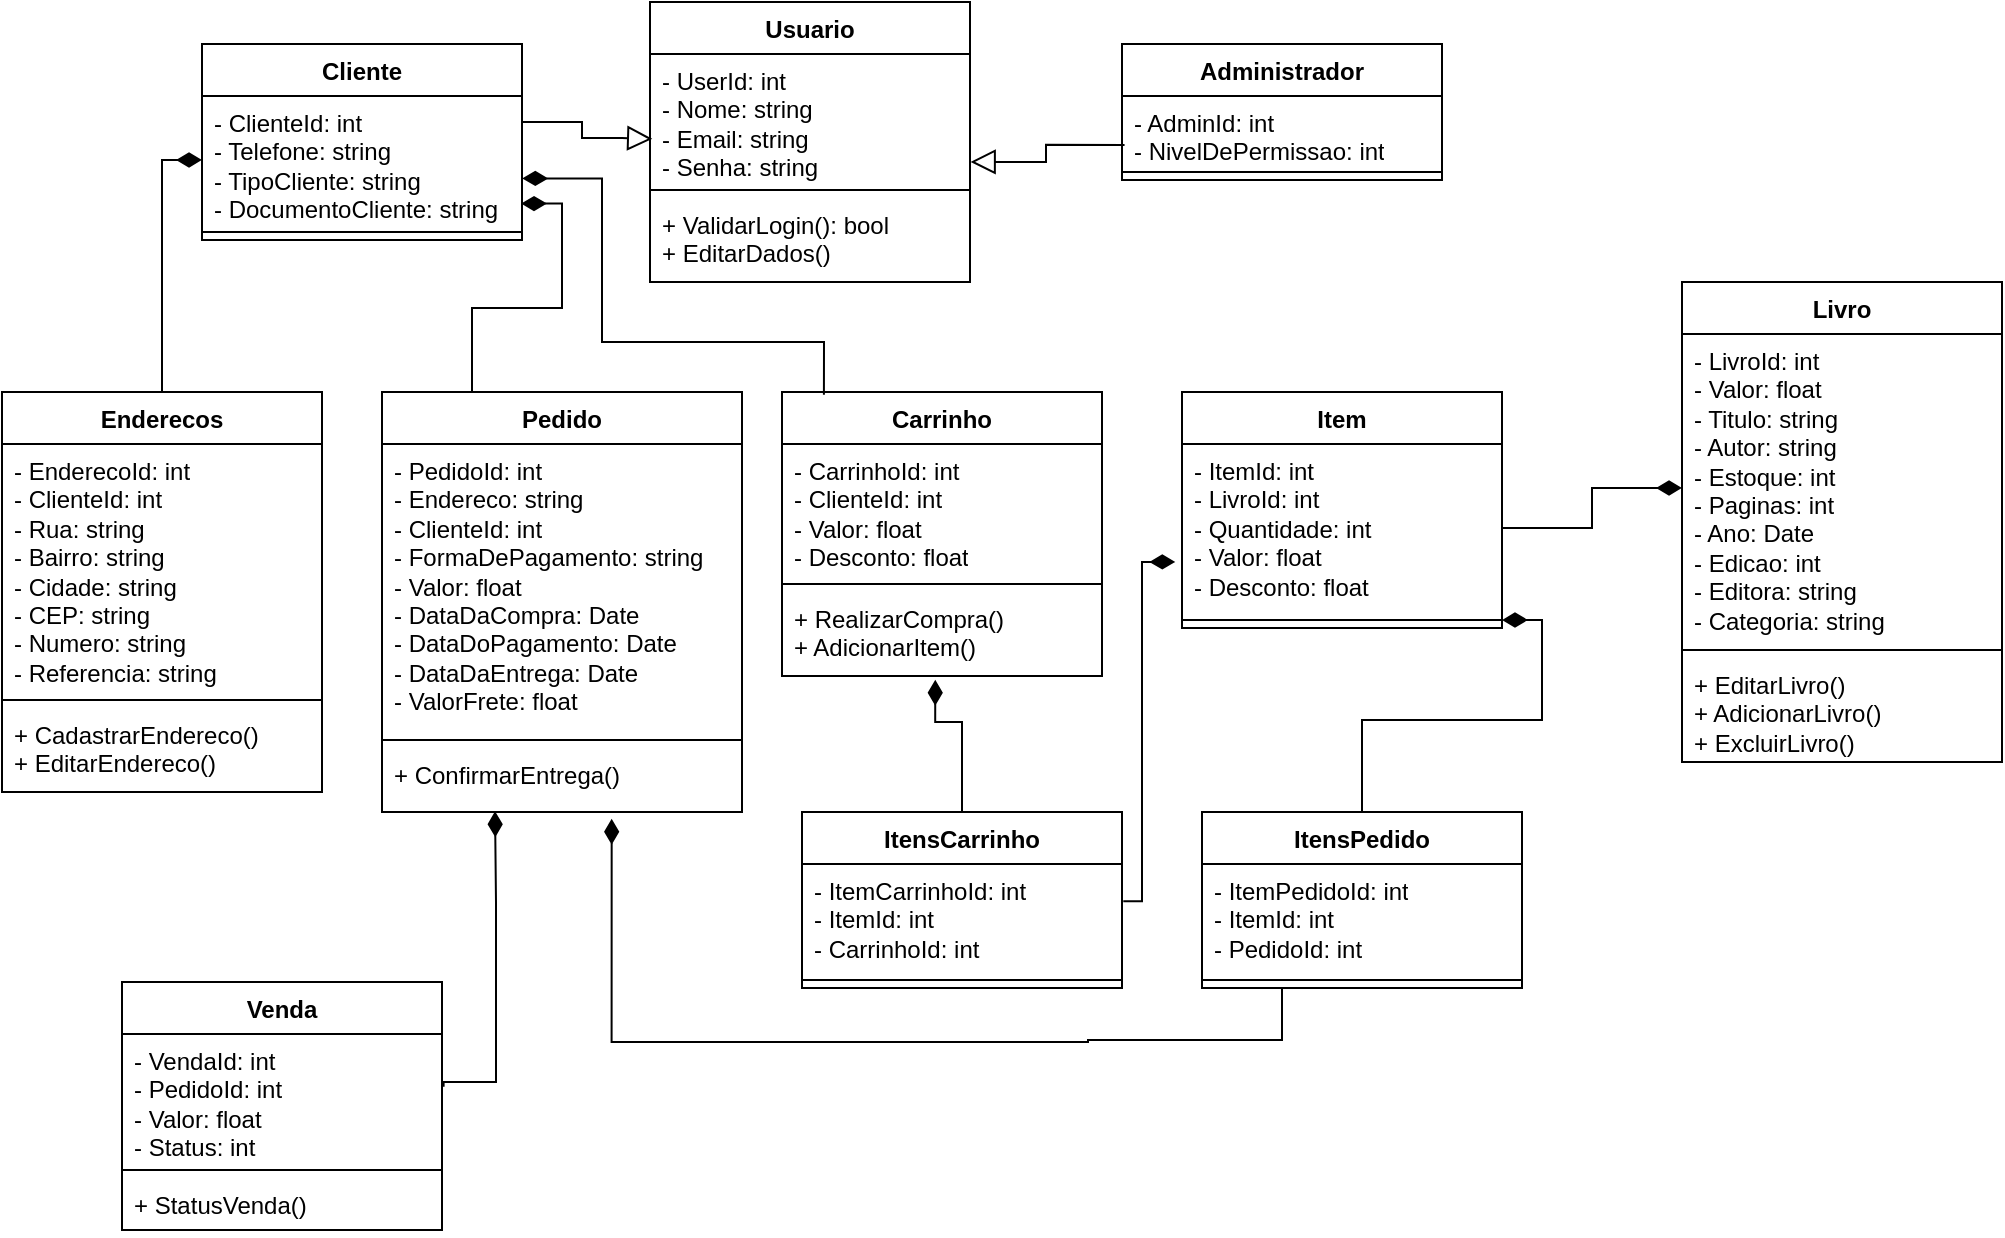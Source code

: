 <mxfile version="26.0.16">
  <diagram name="Página-1" id="OwVHWcwUin1mjKh2-AoP">
    <mxGraphModel dx="1163" dy="636" grid="1" gridSize="10" guides="1" tooltips="1" connect="1" arrows="1" fold="1" page="1" pageScale="1" pageWidth="827" pageHeight="1169" math="0" shadow="0">
      <root>
        <mxCell id="0" />
        <mxCell id="1" parent="0" />
        <mxCell id="yG5YQYE93SqYfyIJNKm7-5" value="Usuario" style="swimlane;fontStyle=1;align=center;verticalAlign=top;childLayout=stackLayout;horizontal=1;startSize=26;horizontalStack=0;resizeParent=1;resizeParentMax=0;resizeLast=0;collapsible=1;marginBottom=0;whiteSpace=wrap;html=1;" vertex="1" parent="1">
          <mxGeometry x="334" y="50" width="160" height="140" as="geometry" />
        </mxCell>
        <mxCell id="yG5YQYE93SqYfyIJNKm7-6" value="- UserId: int&lt;div&gt;- Nome: string&lt;br&gt;&lt;div&gt;- Email: string&lt;/div&gt;&lt;div&gt;- Senha: string&lt;/div&gt;&lt;div&gt;- TipoDaConta: int&lt;/div&gt;&lt;/div&gt;" style="text;strokeColor=none;fillColor=none;align=left;verticalAlign=top;spacingLeft=4;spacingRight=4;overflow=hidden;rotatable=0;points=[[0,0.5],[1,0.5]];portConstraint=eastwest;whiteSpace=wrap;html=1;" vertex="1" parent="yG5YQYE93SqYfyIJNKm7-5">
          <mxGeometry y="26" width="160" height="64" as="geometry" />
        </mxCell>
        <mxCell id="yG5YQYE93SqYfyIJNKm7-7" value="" style="line;strokeWidth=1;fillColor=none;align=left;verticalAlign=middle;spacingTop=-1;spacingLeft=3;spacingRight=3;rotatable=0;labelPosition=right;points=[];portConstraint=eastwest;strokeColor=inherit;" vertex="1" parent="yG5YQYE93SqYfyIJNKm7-5">
          <mxGeometry y="90" width="160" height="8" as="geometry" />
        </mxCell>
        <mxCell id="yG5YQYE93SqYfyIJNKm7-8" value="+ ValidarLogin(): bool&lt;div&gt;+&amp;nbsp;&lt;span style=&quot;background-color: transparent; color: light-dark(rgb(0, 0, 0), rgb(255, 255, 255));&quot;&gt;EditarDados()&lt;/span&gt;&lt;/div&gt;" style="text;strokeColor=none;fillColor=none;align=left;verticalAlign=top;spacingLeft=4;spacingRight=4;overflow=hidden;rotatable=0;points=[[0,0.5],[1,0.5]];portConstraint=eastwest;whiteSpace=wrap;html=1;" vertex="1" parent="yG5YQYE93SqYfyIJNKm7-5">
          <mxGeometry y="98" width="160" height="42" as="geometry" />
        </mxCell>
        <mxCell id="yG5YQYE93SqYfyIJNKm7-9" value="Cliente" style="swimlane;fontStyle=1;align=center;verticalAlign=top;childLayout=stackLayout;horizontal=1;startSize=26;horizontalStack=0;resizeParent=1;resizeParentMax=0;resizeLast=0;collapsible=1;marginBottom=0;whiteSpace=wrap;html=1;" vertex="1" parent="1">
          <mxGeometry x="110" y="71" width="160" height="98" as="geometry" />
        </mxCell>
        <mxCell id="yG5YQYE93SqYfyIJNKm7-10" value="- ClienteId: int&lt;div&gt;- Telefone: string&lt;/div&gt;&lt;div&gt;- TipoCliente: string&lt;/div&gt;&lt;div&gt;- DocumentoCliente: string&lt;/div&gt;" style="text;strokeColor=none;fillColor=none;align=left;verticalAlign=top;spacingLeft=4;spacingRight=4;overflow=hidden;rotatable=0;points=[[0,0.5],[1,0.5]];portConstraint=eastwest;whiteSpace=wrap;html=1;" vertex="1" parent="yG5YQYE93SqYfyIJNKm7-9">
          <mxGeometry y="26" width="160" height="64" as="geometry" />
        </mxCell>
        <mxCell id="yG5YQYE93SqYfyIJNKm7-11" value="" style="line;strokeWidth=1;fillColor=none;align=left;verticalAlign=middle;spacingTop=-1;spacingLeft=3;spacingRight=3;rotatable=0;labelPosition=right;points=[];portConstraint=eastwest;strokeColor=inherit;" vertex="1" parent="yG5YQYE93SqYfyIJNKm7-9">
          <mxGeometry y="90" width="160" height="8" as="geometry" />
        </mxCell>
        <mxCell id="yG5YQYE93SqYfyIJNKm7-13" value="Pedido" style="swimlane;fontStyle=1;align=center;verticalAlign=top;childLayout=stackLayout;horizontal=1;startSize=26;horizontalStack=0;resizeParent=1;resizeParentMax=0;resizeLast=0;collapsible=1;marginBottom=0;whiteSpace=wrap;html=1;" vertex="1" parent="1">
          <mxGeometry x="200" y="245" width="180" height="210" as="geometry" />
        </mxCell>
        <mxCell id="yG5YQYE93SqYfyIJNKm7-14" value="- PedidoId: int&lt;div&gt;- Endereco: string&lt;/div&gt;&lt;div&gt;- ClienteId: int&lt;/div&gt;&lt;div&gt;- FormaDePagamento: string&lt;/div&gt;&lt;div&gt;- Valor: float&lt;/div&gt;&lt;div&gt;- DataDaCompra: Date&lt;/div&gt;&lt;div&gt;- DataDoPagamento: Date&lt;/div&gt;&lt;div&gt;- DataDaEntrega: Date&lt;/div&gt;&lt;div&gt;- ValorFrete: float&lt;/div&gt;" style="text;strokeColor=none;fillColor=none;align=left;verticalAlign=top;spacingLeft=4;spacingRight=4;overflow=hidden;rotatable=0;points=[[0,0.5],[1,0.5]];portConstraint=eastwest;whiteSpace=wrap;html=1;" vertex="1" parent="yG5YQYE93SqYfyIJNKm7-13">
          <mxGeometry y="26" width="180" height="144" as="geometry" />
        </mxCell>
        <mxCell id="yG5YQYE93SqYfyIJNKm7-15" value="" style="line;strokeWidth=1;fillColor=none;align=left;verticalAlign=middle;spacingTop=-1;spacingLeft=3;spacingRight=3;rotatable=0;labelPosition=right;points=[];portConstraint=eastwest;strokeColor=inherit;" vertex="1" parent="yG5YQYE93SqYfyIJNKm7-13">
          <mxGeometry y="170" width="180" height="8" as="geometry" />
        </mxCell>
        <mxCell id="yG5YQYE93SqYfyIJNKm7-16" value="+ ConfirmarEntrega()" style="text;strokeColor=none;fillColor=none;align=left;verticalAlign=top;spacingLeft=4;spacingRight=4;overflow=hidden;rotatable=0;points=[[0,0.5],[1,0.5]];portConstraint=eastwest;whiteSpace=wrap;html=1;" vertex="1" parent="yG5YQYE93SqYfyIJNKm7-13">
          <mxGeometry y="178" width="180" height="32" as="geometry" />
        </mxCell>
        <mxCell id="yG5YQYE93SqYfyIJNKm7-53" value="" style="edgeStyle=orthogonalEdgeStyle;rounded=0;orthogonalLoop=1;jettySize=auto;html=1;entryX=0;entryY=0.5;entryDx=0;entryDy=0;endArrow=diamondThin;endFill=1;strokeWidth=1;endSize=10;" edge="1" parent="1" source="yG5YQYE93SqYfyIJNKm7-17" target="yG5YQYE93SqYfyIJNKm7-10">
          <mxGeometry relative="1" as="geometry" />
        </mxCell>
        <mxCell id="yG5YQYE93SqYfyIJNKm7-17" value="Enderecos" style="swimlane;fontStyle=1;align=center;verticalAlign=top;childLayout=stackLayout;horizontal=1;startSize=26;horizontalStack=0;resizeParent=1;resizeParentMax=0;resizeLast=0;collapsible=1;marginBottom=0;whiteSpace=wrap;html=1;" vertex="1" parent="1">
          <mxGeometry x="10" y="245" width="160" height="200" as="geometry" />
        </mxCell>
        <mxCell id="yG5YQYE93SqYfyIJNKm7-18" value="- EnderecoId: int&lt;div&gt;- ClienteId: int&lt;br&gt;&lt;div&gt;- Rua: string&lt;/div&gt;&lt;div&gt;- Bairro: string&lt;/div&gt;&lt;div&gt;- Cidade: string&lt;/div&gt;&lt;div&gt;- CEP: string&lt;/div&gt;&lt;div&gt;- Numero: string&lt;/div&gt;&lt;div&gt;- Referencia: string&lt;/div&gt;&lt;/div&gt;" style="text;strokeColor=none;fillColor=none;align=left;verticalAlign=top;spacingLeft=4;spacingRight=4;overflow=hidden;rotatable=0;points=[[0,0.5],[1,0.5]];portConstraint=eastwest;whiteSpace=wrap;html=1;" vertex="1" parent="yG5YQYE93SqYfyIJNKm7-17">
          <mxGeometry y="26" width="160" height="124" as="geometry" />
        </mxCell>
        <mxCell id="yG5YQYE93SqYfyIJNKm7-19" value="" style="line;strokeWidth=1;fillColor=none;align=left;verticalAlign=middle;spacingTop=-1;spacingLeft=3;spacingRight=3;rotatable=0;labelPosition=right;points=[];portConstraint=eastwest;strokeColor=inherit;" vertex="1" parent="yG5YQYE93SqYfyIJNKm7-17">
          <mxGeometry y="150" width="160" height="8" as="geometry" />
        </mxCell>
        <mxCell id="yG5YQYE93SqYfyIJNKm7-20" value="+ CadastrarEndereco()&lt;div&gt;+ EditarEndereco()&lt;/div&gt;" style="text;strokeColor=none;fillColor=none;align=left;verticalAlign=top;spacingLeft=4;spacingRight=4;overflow=hidden;rotatable=0;points=[[0,0.5],[1,0.5]];portConstraint=eastwest;whiteSpace=wrap;html=1;" vertex="1" parent="yG5YQYE93SqYfyIJNKm7-17">
          <mxGeometry y="158" width="160" height="42" as="geometry" />
        </mxCell>
        <mxCell id="yG5YQYE93SqYfyIJNKm7-21" value="Venda" style="swimlane;fontStyle=1;align=center;verticalAlign=top;childLayout=stackLayout;horizontal=1;startSize=26;horizontalStack=0;resizeParent=1;resizeParentMax=0;resizeLast=0;collapsible=1;marginBottom=0;whiteSpace=wrap;html=1;" vertex="1" parent="1">
          <mxGeometry x="70" y="540" width="160" height="124" as="geometry" />
        </mxCell>
        <mxCell id="yG5YQYE93SqYfyIJNKm7-22" value="- VendaId: int&lt;div&gt;- PedidoId: int&lt;/div&gt;&lt;div&gt;- Valor: float&lt;/div&gt;&lt;div&gt;- Status: int&lt;/div&gt;" style="text;strokeColor=none;fillColor=none;align=left;verticalAlign=top;spacingLeft=4;spacingRight=4;overflow=hidden;rotatable=0;points=[[0,0.5],[1,0.5]];portConstraint=eastwest;whiteSpace=wrap;html=1;" vertex="1" parent="yG5YQYE93SqYfyIJNKm7-21">
          <mxGeometry y="26" width="160" height="64" as="geometry" />
        </mxCell>
        <mxCell id="yG5YQYE93SqYfyIJNKm7-23" value="" style="line;strokeWidth=1;fillColor=none;align=left;verticalAlign=middle;spacingTop=-1;spacingLeft=3;spacingRight=3;rotatable=0;labelPosition=right;points=[];portConstraint=eastwest;strokeColor=inherit;" vertex="1" parent="yG5YQYE93SqYfyIJNKm7-21">
          <mxGeometry y="90" width="160" height="8" as="geometry" />
        </mxCell>
        <mxCell id="yG5YQYE93SqYfyIJNKm7-24" value="+ StatusVenda()" style="text;strokeColor=none;fillColor=none;align=left;verticalAlign=top;spacingLeft=4;spacingRight=4;overflow=hidden;rotatable=0;points=[[0,0.5],[1,0.5]];portConstraint=eastwest;whiteSpace=wrap;html=1;" vertex="1" parent="yG5YQYE93SqYfyIJNKm7-21">
          <mxGeometry y="98" width="160" height="26" as="geometry" />
        </mxCell>
        <mxCell id="yG5YQYE93SqYfyIJNKm7-25" value="Carrinho" style="swimlane;fontStyle=1;align=center;verticalAlign=top;childLayout=stackLayout;horizontal=1;startSize=26;horizontalStack=0;resizeParent=1;resizeParentMax=0;resizeLast=0;collapsible=1;marginBottom=0;whiteSpace=wrap;html=1;" vertex="1" parent="1">
          <mxGeometry x="400" y="245" width="160" height="142" as="geometry" />
        </mxCell>
        <mxCell id="yG5YQYE93SqYfyIJNKm7-26" value="- CarrinhoId: int&lt;div&gt;- ClienteId: int&lt;br&gt;&lt;div&gt;- Valor: float&lt;/div&gt;&lt;div&gt;- Desconto: float&lt;/div&gt;&lt;/div&gt;" style="text;strokeColor=none;fillColor=none;align=left;verticalAlign=top;spacingLeft=4;spacingRight=4;overflow=hidden;rotatable=0;points=[[0,0.5],[1,0.5]];portConstraint=eastwest;whiteSpace=wrap;html=1;" vertex="1" parent="yG5YQYE93SqYfyIJNKm7-25">
          <mxGeometry y="26" width="160" height="66" as="geometry" />
        </mxCell>
        <mxCell id="yG5YQYE93SqYfyIJNKm7-27" value="" style="line;strokeWidth=1;fillColor=none;align=left;verticalAlign=middle;spacingTop=-1;spacingLeft=3;spacingRight=3;rotatable=0;labelPosition=right;points=[];portConstraint=eastwest;strokeColor=inherit;" vertex="1" parent="yG5YQYE93SqYfyIJNKm7-25">
          <mxGeometry y="92" width="160" height="8" as="geometry" />
        </mxCell>
        <mxCell id="yG5YQYE93SqYfyIJNKm7-28" value="+ RealizarCompra()&lt;div&gt;+ AdicionarItem()&lt;/div&gt;" style="text;strokeColor=none;fillColor=none;align=left;verticalAlign=top;spacingLeft=4;spacingRight=4;overflow=hidden;rotatable=0;points=[[0,0.5],[1,0.5]];portConstraint=eastwest;whiteSpace=wrap;html=1;" vertex="1" parent="yG5YQYE93SqYfyIJNKm7-25">
          <mxGeometry y="100" width="160" height="42" as="geometry" />
        </mxCell>
        <mxCell id="yG5YQYE93SqYfyIJNKm7-33" value="Livro" style="swimlane;fontStyle=1;align=center;verticalAlign=top;childLayout=stackLayout;horizontal=1;startSize=26;horizontalStack=0;resizeParent=1;resizeParentMax=0;resizeLast=0;collapsible=1;marginBottom=0;whiteSpace=wrap;html=1;" vertex="1" parent="1">
          <mxGeometry x="850" y="190" width="160" height="240" as="geometry" />
        </mxCell>
        <mxCell id="yG5YQYE93SqYfyIJNKm7-34" value="- LivroId: int&lt;div&gt;- Valor: float&lt;/div&gt;&lt;div&gt;- Titulo: string&lt;/div&gt;&lt;div&gt;- Autor: string&lt;/div&gt;&lt;div&gt;- Estoque: int&lt;/div&gt;&lt;div&gt;- Paginas: int&lt;/div&gt;&lt;div&gt;- Ano: Date&lt;/div&gt;&lt;div&gt;- Edicao: int&lt;/div&gt;&lt;div&gt;- Editora: string&lt;/div&gt;&lt;div&gt;- Categoria: string&lt;/div&gt;" style="text;strokeColor=none;fillColor=none;align=left;verticalAlign=top;spacingLeft=4;spacingRight=4;overflow=hidden;rotatable=0;points=[[0,0.5],[1,0.5]];portConstraint=eastwest;whiteSpace=wrap;html=1;" vertex="1" parent="yG5YQYE93SqYfyIJNKm7-33">
          <mxGeometry y="26" width="160" height="154" as="geometry" />
        </mxCell>
        <mxCell id="yG5YQYE93SqYfyIJNKm7-35" value="" style="line;strokeWidth=1;fillColor=none;align=left;verticalAlign=middle;spacingTop=-1;spacingLeft=3;spacingRight=3;rotatable=0;labelPosition=right;points=[];portConstraint=eastwest;strokeColor=inherit;" vertex="1" parent="yG5YQYE93SqYfyIJNKm7-33">
          <mxGeometry y="180" width="160" height="8" as="geometry" />
        </mxCell>
        <mxCell id="yG5YQYE93SqYfyIJNKm7-36" value="+ EditarLivro()&lt;div&gt;+ AdicionarLivro()&lt;/div&gt;&lt;div&gt;+ ExcluirLivro()&lt;/div&gt;" style="text;strokeColor=none;fillColor=none;align=left;verticalAlign=top;spacingLeft=4;spacingRight=4;overflow=hidden;rotatable=0;points=[[0,0.5],[1,0.5]];portConstraint=eastwest;whiteSpace=wrap;html=1;" vertex="1" parent="yG5YQYE93SqYfyIJNKm7-33">
          <mxGeometry y="188" width="160" height="52" as="geometry" />
        </mxCell>
        <mxCell id="yG5YQYE93SqYfyIJNKm7-52" value="" style="edgeStyle=orthogonalEdgeStyle;rounded=0;orthogonalLoop=1;jettySize=auto;html=1;endArrow=block;endFill=0;exitX=0.008;exitY=0.719;exitDx=0;exitDy=0;exitPerimeter=0;entryX=1.002;entryY=0.843;entryDx=0;entryDy=0;entryPerimeter=0;endSize=10;" edge="1" parent="1" source="yG5YQYE93SqYfyIJNKm7-38" target="yG5YQYE93SqYfyIJNKm7-6">
          <mxGeometry relative="1" as="geometry" />
        </mxCell>
        <mxCell id="yG5YQYE93SqYfyIJNKm7-37" value="Administrador" style="swimlane;fontStyle=1;align=center;verticalAlign=top;childLayout=stackLayout;horizontal=1;startSize=26;horizontalStack=0;resizeParent=1;resizeParentMax=0;resizeLast=0;collapsible=1;marginBottom=0;whiteSpace=wrap;html=1;" vertex="1" parent="1">
          <mxGeometry x="570" y="71" width="160" height="68" as="geometry" />
        </mxCell>
        <mxCell id="yG5YQYE93SqYfyIJNKm7-38" value="- AdminId: int&lt;div&gt;- NivelDePermissao: int&lt;/div&gt;" style="text;strokeColor=none;fillColor=none;align=left;verticalAlign=top;spacingLeft=4;spacingRight=4;overflow=hidden;rotatable=0;points=[[0,0.5],[1,0.5]];portConstraint=eastwest;whiteSpace=wrap;html=1;" vertex="1" parent="yG5YQYE93SqYfyIJNKm7-37">
          <mxGeometry y="26" width="160" height="34" as="geometry" />
        </mxCell>
        <mxCell id="yG5YQYE93SqYfyIJNKm7-39" value="" style="line;strokeWidth=1;fillColor=none;align=left;verticalAlign=middle;spacingTop=-1;spacingLeft=3;spacingRight=3;rotatable=0;labelPosition=right;points=[];portConstraint=eastwest;strokeColor=inherit;" vertex="1" parent="yG5YQYE93SqYfyIJNKm7-37">
          <mxGeometry y="60" width="160" height="8" as="geometry" />
        </mxCell>
        <mxCell id="yG5YQYE93SqYfyIJNKm7-41" value="Item" style="swimlane;fontStyle=1;align=center;verticalAlign=top;childLayout=stackLayout;horizontal=1;startSize=26;horizontalStack=0;resizeParent=1;resizeParentMax=0;resizeLast=0;collapsible=1;marginBottom=0;whiteSpace=wrap;html=1;" vertex="1" parent="1">
          <mxGeometry x="600" y="245" width="160" height="118" as="geometry" />
        </mxCell>
        <mxCell id="yG5YQYE93SqYfyIJNKm7-42" value="- ItemId: int&lt;div&gt;- LivroId: int&lt;/div&gt;&lt;div&gt;- Quantidade: int&lt;/div&gt;&lt;div&gt;- Valor: float&lt;/div&gt;&lt;div&gt;- Desconto: float&lt;/div&gt;" style="text;strokeColor=none;fillColor=none;align=left;verticalAlign=top;spacingLeft=4;spacingRight=4;overflow=hidden;rotatable=0;points=[[0,0.5],[1,0.5]];portConstraint=eastwest;whiteSpace=wrap;html=1;" vertex="1" parent="yG5YQYE93SqYfyIJNKm7-41">
          <mxGeometry y="26" width="160" height="84" as="geometry" />
        </mxCell>
        <mxCell id="yG5YQYE93SqYfyIJNKm7-43" value="" style="line;strokeWidth=1;fillColor=none;align=left;verticalAlign=middle;spacingTop=-1;spacingLeft=3;spacingRight=3;rotatable=0;labelPosition=right;points=[];portConstraint=eastwest;strokeColor=inherit;" vertex="1" parent="yG5YQYE93SqYfyIJNKm7-41">
          <mxGeometry y="110" width="160" height="8" as="geometry" />
        </mxCell>
        <mxCell id="yG5YQYE93SqYfyIJNKm7-57" value="" style="edgeStyle=orthogonalEdgeStyle;rounded=0;orthogonalLoop=1;jettySize=auto;html=1;entryX=0.479;entryY=1.044;entryDx=0;entryDy=0;entryPerimeter=0;endArrow=diamondThin;endFill=1;endSize=10;" edge="1" parent="1" source="yG5YQYE93SqYfyIJNKm7-45" target="yG5YQYE93SqYfyIJNKm7-28">
          <mxGeometry relative="1" as="geometry">
            <Array as="points">
              <mxPoint x="490" y="410" />
              <mxPoint x="477" y="410" />
            </Array>
          </mxGeometry>
        </mxCell>
        <mxCell id="yG5YQYE93SqYfyIJNKm7-45" value="ItensCarrinho" style="swimlane;fontStyle=1;align=center;verticalAlign=top;childLayout=stackLayout;horizontal=1;startSize=26;horizontalStack=0;resizeParent=1;resizeParentMax=0;resizeLast=0;collapsible=1;marginBottom=0;whiteSpace=wrap;html=1;" vertex="1" parent="1">
          <mxGeometry x="410" y="455" width="160" height="88" as="geometry" />
        </mxCell>
        <mxCell id="yG5YQYE93SqYfyIJNKm7-46" value="- ItemCarrinhoId: int&lt;div&gt;- ItemId: int&lt;/div&gt;&lt;div&gt;- CarrinhoId: int&lt;/div&gt;" style="text;strokeColor=none;fillColor=none;align=left;verticalAlign=top;spacingLeft=4;spacingRight=4;overflow=hidden;rotatable=0;points=[[0,0.5],[1,0.5]];portConstraint=eastwest;whiteSpace=wrap;html=1;" vertex="1" parent="yG5YQYE93SqYfyIJNKm7-45">
          <mxGeometry y="26" width="160" height="54" as="geometry" />
        </mxCell>
        <mxCell id="yG5YQYE93SqYfyIJNKm7-47" value="" style="line;strokeWidth=1;fillColor=none;align=left;verticalAlign=middle;spacingTop=-1;spacingLeft=3;spacingRight=3;rotatable=0;labelPosition=right;points=[];portConstraint=eastwest;strokeColor=inherit;" vertex="1" parent="yG5YQYE93SqYfyIJNKm7-45">
          <mxGeometry y="80" width="160" height="8" as="geometry" />
        </mxCell>
        <mxCell id="yG5YQYE93SqYfyIJNKm7-58" value="" style="edgeStyle=orthogonalEdgeStyle;rounded=0;orthogonalLoop=1;jettySize=auto;html=1;endArrow=diamondThin;endFill=1;endSize=10;" edge="1" parent="1" source="yG5YQYE93SqYfyIJNKm7-48" target="yG5YQYE93SqYfyIJNKm7-43">
          <mxGeometry relative="1" as="geometry" />
        </mxCell>
        <mxCell id="yG5YQYE93SqYfyIJNKm7-48" value="ItensPedido" style="swimlane;fontStyle=1;align=center;verticalAlign=top;childLayout=stackLayout;horizontal=1;startSize=26;horizontalStack=0;resizeParent=1;resizeParentMax=0;resizeLast=0;collapsible=1;marginBottom=0;whiteSpace=wrap;html=1;" vertex="1" parent="1">
          <mxGeometry x="610" y="455" width="160" height="88" as="geometry" />
        </mxCell>
        <mxCell id="yG5YQYE93SqYfyIJNKm7-49" value="- ItemPedidoId: int&lt;div&gt;- ItemId: int&lt;/div&gt;&lt;div&gt;- PedidoId: int&lt;/div&gt;" style="text;strokeColor=none;fillColor=none;align=left;verticalAlign=top;spacingLeft=4;spacingRight=4;overflow=hidden;rotatable=0;points=[[0,0.5],[1,0.5]];portConstraint=eastwest;whiteSpace=wrap;html=1;" vertex="1" parent="yG5YQYE93SqYfyIJNKm7-48">
          <mxGeometry y="26" width="160" height="54" as="geometry" />
        </mxCell>
        <mxCell id="yG5YQYE93SqYfyIJNKm7-50" value="" style="line;strokeWidth=1;fillColor=none;align=left;verticalAlign=middle;spacingTop=-1;spacingLeft=3;spacingRight=3;rotatable=0;labelPosition=right;points=[];portConstraint=eastwest;strokeColor=inherit;" vertex="1" parent="yG5YQYE93SqYfyIJNKm7-48">
          <mxGeometry y="80" width="160" height="8" as="geometry" />
        </mxCell>
        <mxCell id="yG5YQYE93SqYfyIJNKm7-51" value="" style="edgeStyle=orthogonalEdgeStyle;rounded=0;orthogonalLoop=1;jettySize=auto;html=1;endArrow=block;endFill=0;entryX=0.007;entryY=0.663;entryDx=0;entryDy=0;entryPerimeter=0;endSize=10;" edge="1" parent="1" source="yG5YQYE93SqYfyIJNKm7-10" target="yG5YQYE93SqYfyIJNKm7-6">
          <mxGeometry relative="1" as="geometry">
            <mxPoint x="310" y="80" as="targetPoint" />
            <Array as="points">
              <mxPoint x="300" y="110" />
              <mxPoint x="300" y="118" />
              <mxPoint x="320" y="118" />
            </Array>
          </mxGeometry>
        </mxCell>
        <mxCell id="yG5YQYE93SqYfyIJNKm7-56" value="" style="edgeStyle=orthogonalEdgeStyle;rounded=0;orthogonalLoop=1;jettySize=auto;html=1;endArrow=diamondThin;endFill=1;strokeWidth=1;endSize=10;exitX=0.25;exitY=0;exitDx=0;exitDy=0;entryX=0.997;entryY=0.84;entryDx=0;entryDy=0;entryPerimeter=0;" edge="1" parent="1" source="yG5YQYE93SqYfyIJNKm7-13" target="yG5YQYE93SqYfyIJNKm7-10">
          <mxGeometry relative="1" as="geometry">
            <mxPoint x="248.95" y="336" as="sourcePoint" />
            <mxPoint x="290" y="150" as="targetPoint" />
            <Array as="points">
              <mxPoint x="245" y="203" />
              <mxPoint x="290" y="203" />
              <mxPoint x="290" y="151" />
            </Array>
          </mxGeometry>
        </mxCell>
        <mxCell id="yG5YQYE93SqYfyIJNKm7-59" value="" style="edgeStyle=orthogonalEdgeStyle;rounded=0;orthogonalLoop=1;jettySize=auto;html=1;entryX=-0.021;entryY=0.702;entryDx=0;entryDy=0;entryPerimeter=0;exitX=1.004;exitY=0.344;exitDx=0;exitDy=0;exitPerimeter=0;endArrow=diamondThin;endFill=1;endSize=10;" edge="1" parent="1" source="yG5YQYE93SqYfyIJNKm7-46" target="yG5YQYE93SqYfyIJNKm7-42">
          <mxGeometry relative="1" as="geometry">
            <mxPoint x="580" y="500" as="sourcePoint" />
            <mxPoint x="610" y="410" as="targetPoint" />
            <Array as="points">
              <mxPoint x="580" y="500" />
              <mxPoint x="580" y="330" />
            </Array>
          </mxGeometry>
        </mxCell>
        <mxCell id="yG5YQYE93SqYfyIJNKm7-60" value="" style="edgeStyle=orthogonalEdgeStyle;rounded=0;orthogonalLoop=1;jettySize=auto;html=1;exitX=0.25;exitY=1;exitDx=0;exitDy=0;entryX=0.638;entryY=1.106;entryDx=0;entryDy=0;entryPerimeter=0;endArrow=diamondThin;endFill=1;endSize=10;" edge="1" parent="1" source="yG5YQYE93SqYfyIJNKm7-48" target="yG5YQYE93SqYfyIJNKm7-16">
          <mxGeometry relative="1" as="geometry">
            <mxPoint x="650" y="590" as="sourcePoint" />
            <mxPoint x="320" y="569" as="targetPoint" />
            <Array as="points">
              <mxPoint x="650" y="569" />
              <mxPoint x="553" y="569" />
              <mxPoint x="315" y="570" />
            </Array>
          </mxGeometry>
        </mxCell>
        <mxCell id="yG5YQYE93SqYfyIJNKm7-61" value="" style="edgeStyle=orthogonalEdgeStyle;rounded=0;orthogonalLoop=1;jettySize=auto;html=1;endArrow=diamondThin;endFill=1;endSize=10;" edge="1" parent="1" source="yG5YQYE93SqYfyIJNKm7-42" target="yG5YQYE93SqYfyIJNKm7-34">
          <mxGeometry relative="1" as="geometry" />
        </mxCell>
        <mxCell id="yG5YQYE93SqYfyIJNKm7-62" value="" style="edgeStyle=orthogonalEdgeStyle;rounded=0;orthogonalLoop=1;jettySize=auto;html=1;exitX=0.131;exitY=0.01;exitDx=0;exitDy=0;exitPerimeter=0;entryX=1.001;entryY=0.644;entryDx=0;entryDy=0;entryPerimeter=0;endArrow=diamondThin;endFill=1;endSize=10;" edge="1" parent="1" source="yG5YQYE93SqYfyIJNKm7-25" target="yG5YQYE93SqYfyIJNKm7-10">
          <mxGeometry relative="1" as="geometry">
            <mxPoint x="543" y="235" as="sourcePoint" />
            <mxPoint x="320" y="170" as="targetPoint" />
            <Array as="points">
              <mxPoint x="421" y="220" />
              <mxPoint x="310" y="220" />
              <mxPoint x="310" y="138" />
            </Array>
          </mxGeometry>
        </mxCell>
        <mxCell id="yG5YQYE93SqYfyIJNKm7-63" value="" style="edgeStyle=orthogonalEdgeStyle;rounded=0;orthogonalLoop=1;jettySize=auto;html=1;exitX=1.005;exitY=0.412;exitDx=0;exitDy=0;exitPerimeter=0;entryX=0.314;entryY=0.988;entryDx=0;entryDy=0;entryPerimeter=0;endArrow=diamondThin;endFill=1;endSize=10;" edge="1" parent="1" source="yG5YQYE93SqYfyIJNKm7-22" target="yG5YQYE93SqYfyIJNKm7-16">
          <mxGeometry relative="1" as="geometry">
            <mxPoint x="260" y="590" as="sourcePoint" />
            <mxPoint x="257" y="480" as="targetPoint" />
            <Array as="points">
              <mxPoint x="231" y="590" />
              <mxPoint x="257" y="590" />
              <mxPoint x="257" y="500" />
              <mxPoint x="257" y="500" />
            </Array>
          </mxGeometry>
        </mxCell>
      </root>
    </mxGraphModel>
  </diagram>
</mxfile>
